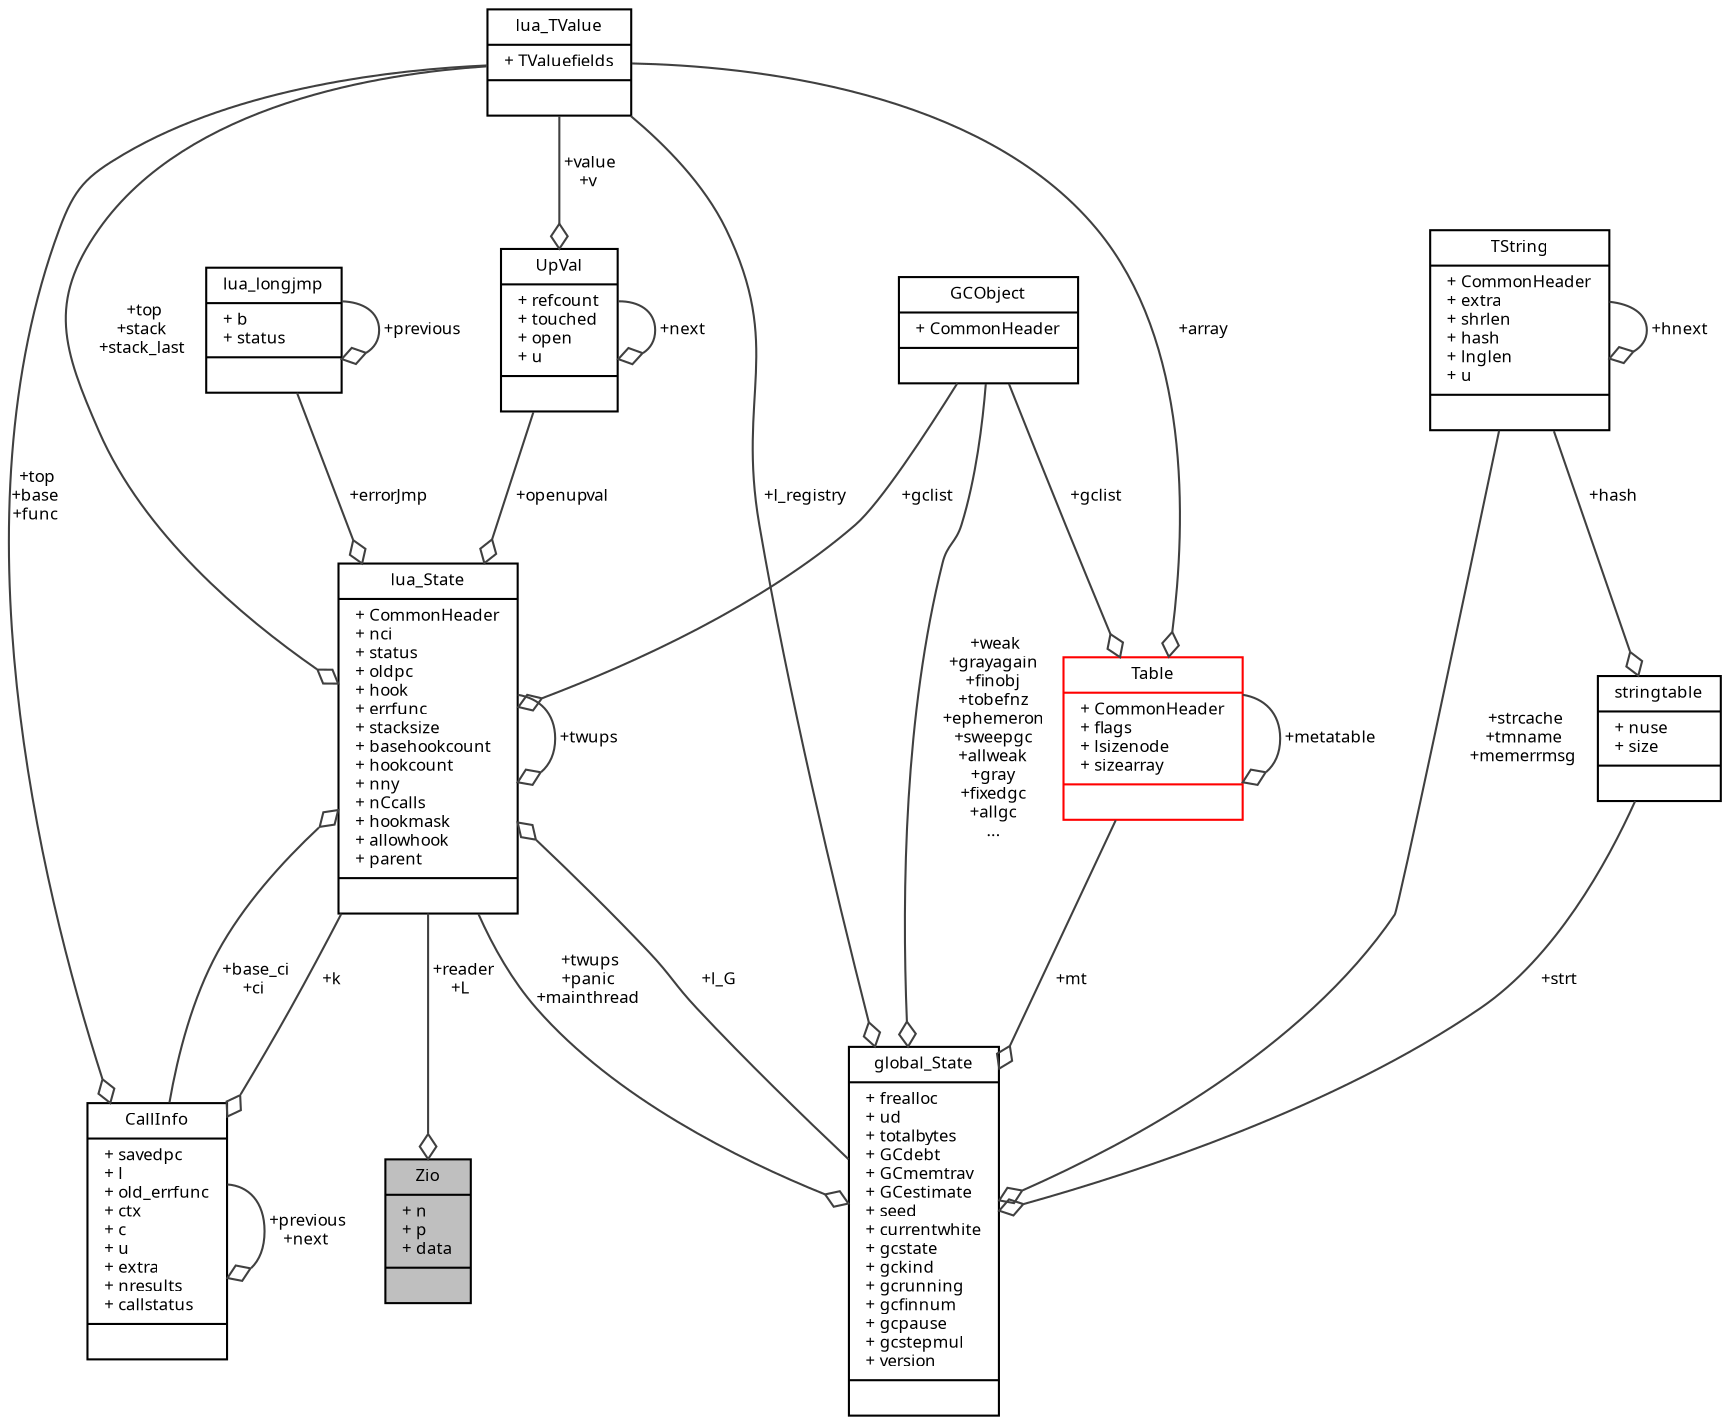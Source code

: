 digraph "Zio"
{
  edge [fontname="Sans",fontsize="8",labelfontname="Sans",labelfontsize="8"];
  node [fontname="Sans",fontsize="8",shape=record];
  Node1 [label="{Zio\n|+ n\l+ p\l+ data\l|}",height=0.2,width=0.4,color="black", fillcolor="grey75", style="filled", fontcolor="black"];
  Node2 -> Node1 [color="grey25",fontsize="8",style="solid",label=" +reader\n+L" ,arrowhead="odiamond",fontname="Sans"];
  Node2 [label="{lua_State\n|+ CommonHeader\l+ nci\l+ status\l+ oldpc\l+ hook\l+ errfunc\l+ stacksize\l+ basehookcount\l+ hookcount\l+ nny\l+ nCcalls\l+ hookmask\l+ allowhook\l+ parent\l|}",height=0.2,width=0.4,color="black", fillcolor="white", style="filled",URL="$structlua___state.html"];
  Node3 -> Node2 [color="grey25",fontsize="8",style="solid",label=" +openupval" ,arrowhead="odiamond",fontname="Sans"];
  Node3 [label="{UpVal\n|+ refcount\l+ touched\l+ open\l+ u\l|}",height=0.2,width=0.4,color="black", fillcolor="white", style="filled",URL="$struct_up_val.html"];
  Node3 -> Node3 [color="grey25",fontsize="8",style="solid",label=" +next" ,arrowhead="odiamond",fontname="Sans"];
  Node4 -> Node3 [color="grey25",fontsize="8",style="solid",label=" +value\n+v" ,arrowhead="odiamond",fontname="Sans"];
  Node4 [label="{lua_TValue\n|+ TValuefields\l|}",height=0.2,width=0.4,color="black", fillcolor="white", style="filled",URL="$structlua___t_value.html"];
  Node4 -> Node2 [color="grey25",fontsize="8",style="solid",label=" +top\n+stack\n+stack_last" ,arrowhead="odiamond",fontname="Sans"];
  Node5 -> Node2 [color="grey25",fontsize="8",style="solid",label=" +errorJmp" ,arrowhead="odiamond",fontname="Sans"];
  Node5 [label="{lua_longjmp\n|+ b\l+ status\l|}",height=0.2,width=0.4,color="black", fillcolor="white", style="filled",URL="$structlua__longjmp.html"];
  Node5 -> Node5 [color="grey25",fontsize="8",style="solid",label=" +previous" ,arrowhead="odiamond",fontname="Sans"];
  Node6 -> Node2 [color="grey25",fontsize="8",style="solid",label=" +l_G" ,arrowhead="odiamond",fontname="Sans"];
  Node6 [label="{global_State\n|+ frealloc\l+ ud\l+ totalbytes\l+ GCdebt\l+ GCmemtrav\l+ GCestimate\l+ seed\l+ currentwhite\l+ gcstate\l+ gckind\l+ gcrunning\l+ gcfinnum\l+ gcpause\l+ gcstepmul\l+ version\l|}",height=0.2,width=0.4,color="black", fillcolor="white", style="filled",URL="$structglobal___state.html"];
  Node4 -> Node6 [color="grey25",fontsize="8",style="solid",label=" +l_registry" ,arrowhead="odiamond",fontname="Sans"];
  Node7 -> Node6 [color="grey25",fontsize="8",style="solid",label=" +strt" ,arrowhead="odiamond",fontname="Sans"];
  Node7 [label="{stringtable\n|+ nuse\l+ size\l|}",height=0.2,width=0.4,color="black", fillcolor="white", style="filled",URL="$structstringtable.html"];
  Node8 -> Node7 [color="grey25",fontsize="8",style="solid",label=" +hash" ,arrowhead="odiamond",fontname="Sans"];
  Node8 [label="{TString\n|+ CommonHeader\l+ extra\l+ shrlen\l+ hash\l+ lnglen\l+ u\l|}",height=0.2,width=0.4,color="black", fillcolor="white", style="filled",URL="$struct_t_string.html"];
  Node8 -> Node8 [color="grey25",fontsize="8",style="solid",label=" +hnext" ,arrowhead="odiamond",fontname="Sans"];
  Node8 -> Node6 [color="grey25",fontsize="8",style="solid",label=" +strcache\n+tmname\n+memerrmsg" ,arrowhead="odiamond",fontname="Sans"];
  Node9 -> Node6 [color="grey25",fontsize="8",style="solid",label=" +mt" ,arrowhead="odiamond",fontname="Sans"];
  Node9 [label="{Table\n|+ CommonHeader\l+ flags\l+ lsizenode\l+ sizearray\l|}",height=0.2,width=0.4,color="red", fillcolor="white", style="filled",URL="$struct_table.html"];
  Node4 -> Node9 [color="grey25",fontsize="8",style="solid",label=" +array" ,arrowhead="odiamond",fontname="Sans"];
  Node9 -> Node9 [color="grey25",fontsize="8",style="solid",label=" +metatable" ,arrowhead="odiamond",fontname="Sans"];
  Node10 -> Node9 [color="grey25",fontsize="8",style="solid",label=" +gclist" ,arrowhead="odiamond",fontname="Sans"];
  Node10 [label="{GCObject\n|+ CommonHeader\l|}",height=0.2,width=0.4,color="black", fillcolor="white", style="filled",URL="$struct_g_c_object.html"];
  Node10 -> Node6 [color="grey25",fontsize="8",style="solid",label=" +weak\n+grayagain\n+finobj\n+tobefnz\n+ephemeron\n+sweepgc\n+allweak\n+gray\n+fixedgc\n+allgc\n..." ,arrowhead="odiamond",fontname="Sans"];
  Node2 -> Node6 [color="grey25",fontsize="8",style="solid",label=" +twups\n+panic\n+mainthread" ,arrowhead="odiamond",fontname="Sans"];
  Node10 -> Node2 [color="grey25",fontsize="8",style="solid",label=" +gclist" ,arrowhead="odiamond",fontname="Sans"];
  Node2 -> Node2 [color="grey25",fontsize="8",style="solid",label=" +twups" ,arrowhead="odiamond",fontname="Sans"];
  Node11 -> Node2 [color="grey25",fontsize="8",style="solid",label=" +base_ci\n+ci" ,arrowhead="odiamond",fontname="Sans"];
  Node11 [label="{CallInfo\n|+ savedpc\l+ l\l+ old_errfunc\l+ ctx\l+ c\l+ u\l+ extra\l+ nresults\l+ callstatus\l|}",height=0.2,width=0.4,color="black", fillcolor="white", style="filled",URL="$struct_call_info.html"];
  Node4 -> Node11 [color="grey25",fontsize="8",style="solid",label=" +top\n+base\n+func" ,arrowhead="odiamond",fontname="Sans"];
  Node2 -> Node11 [color="grey25",fontsize="8",style="solid",label=" +k" ,arrowhead="odiamond",fontname="Sans"];
  Node11 -> Node11 [color="grey25",fontsize="8",style="solid",label=" +previous\n+next" ,arrowhead="odiamond",fontname="Sans"];
}
